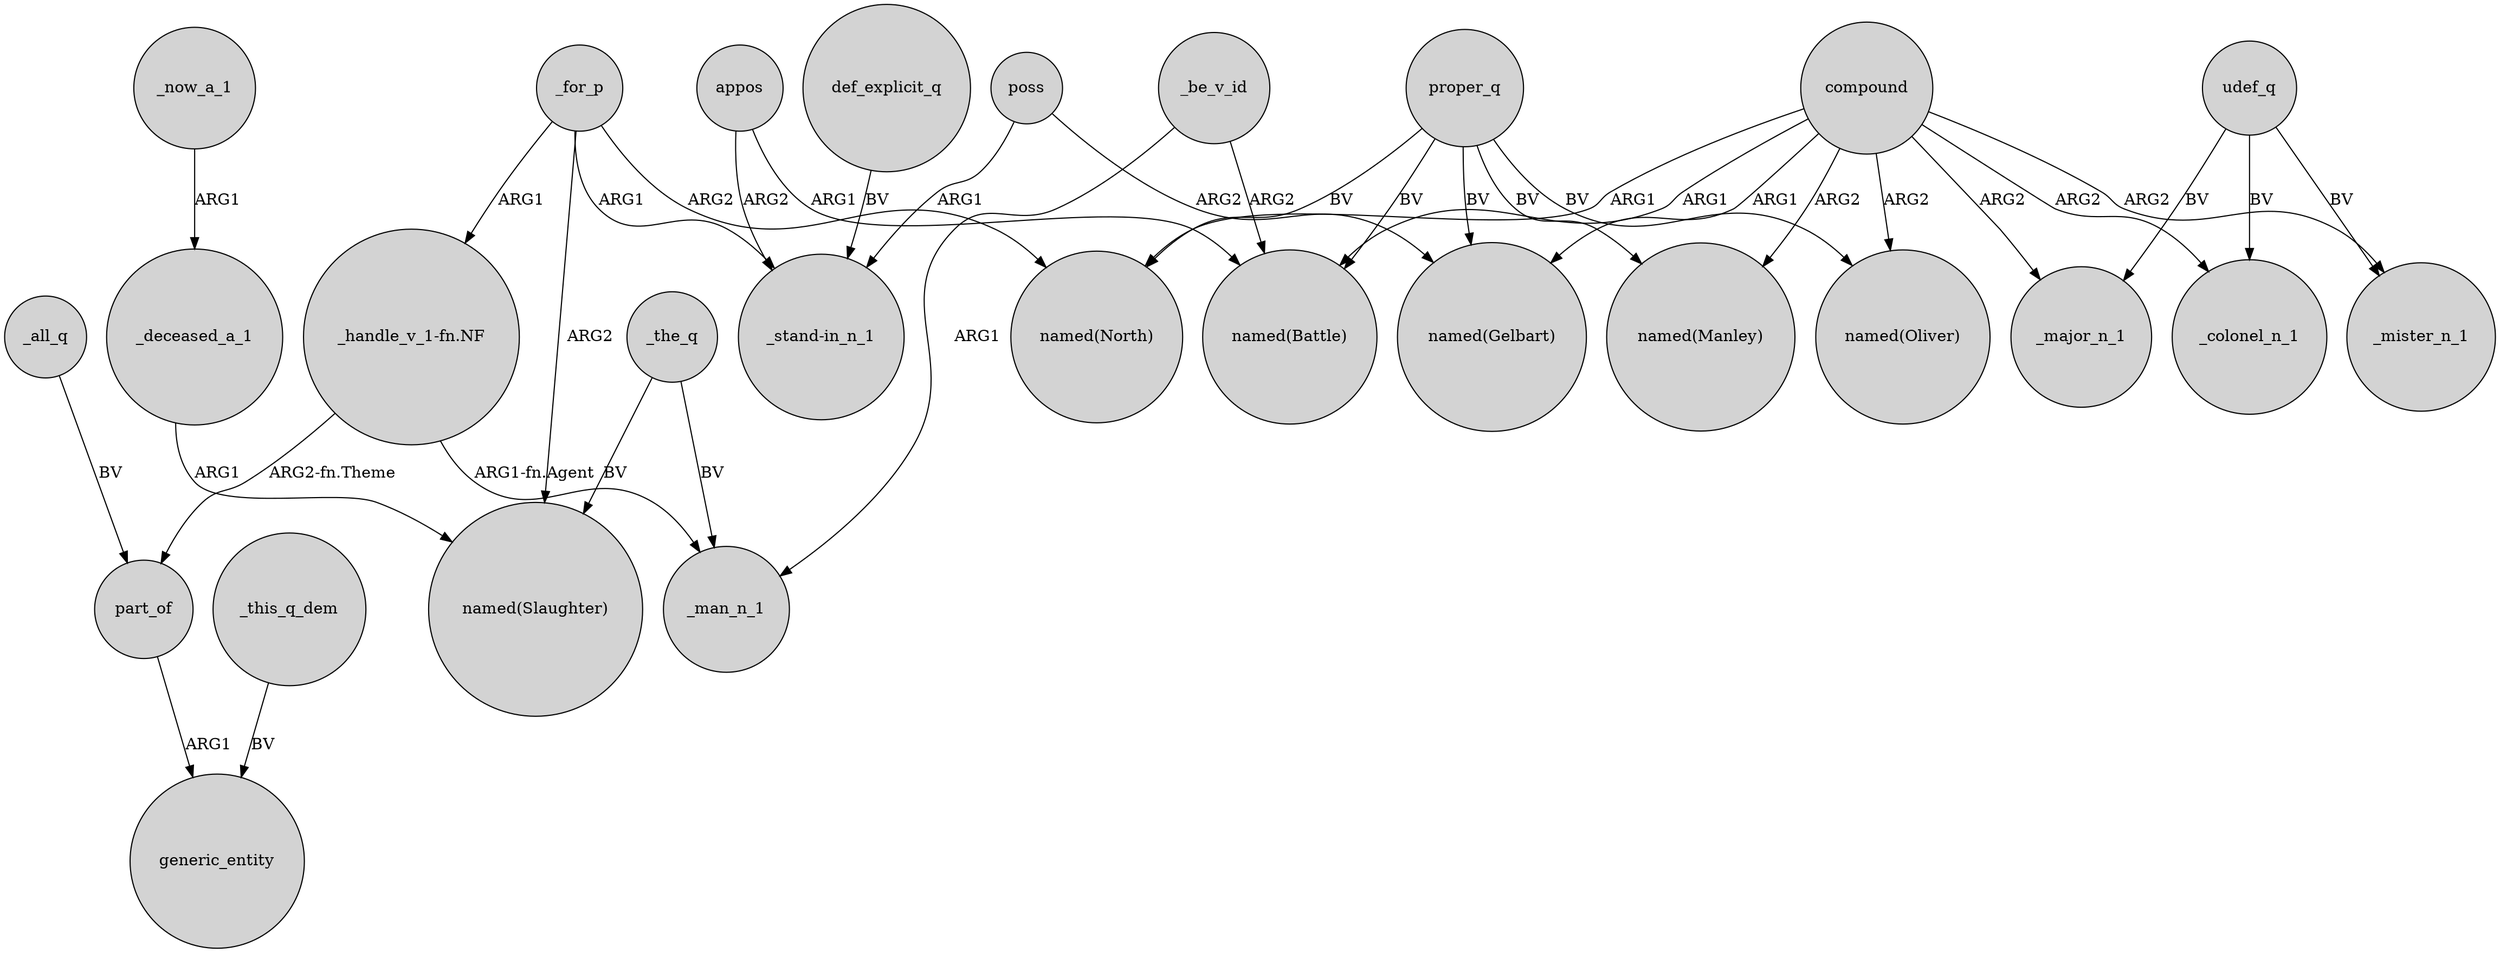 digraph {
	node [shape=circle style=filled]
	"_handle_v_1-fn.NF" -> part_of [label="ARG2-fn.Theme"]
	def_explicit_q -> "_stand-in_n_1" [label=BV]
	proper_q -> "named(North)" [label=BV]
	_all_q -> part_of [label=BV]
	_the_q -> _man_n_1 [label=BV]
	_for_p -> "named(North)" [label=ARG2]
	compound -> "named(North)" [label=ARG1]
	compound -> "named(Manley)" [label=ARG2]
	compound -> _mister_n_1 [label=ARG2]
	appos -> "named(Battle)" [label=ARG1]
	poss -> "_stand-in_n_1" [label=ARG1]
	poss -> "named(Gelbart)" [label=ARG2]
	udef_q -> _mister_n_1 [label=BV]
	compound -> _major_n_1 [label=ARG2]
	_be_v_id -> "named(Battle)" [label=ARG2]
	compound -> "named(Gelbart)" [label=ARG1]
	part_of -> generic_entity [label=ARG1]
	"_handle_v_1-fn.NF" -> _man_n_1 [label="ARG1-fn.Agent"]
	proper_q -> "named(Manley)" [label=BV]
	proper_q -> "named(Gelbart)" [label=BV]
	_this_q_dem -> generic_entity [label=BV]
	proper_q -> "named(Battle)" [label=BV]
	proper_q -> "named(Oliver)" [label=BV]
	_the_q -> "named(Slaughter)" [label=BV]
	_now_a_1 -> _deceased_a_1 [label=ARG1]
	compound -> "named(Battle)" [label=ARG1]
	appos -> "_stand-in_n_1" [label=ARG2]
	compound -> "named(Oliver)" [label=ARG2]
	udef_q -> _major_n_1 [label=BV]
	_for_p -> "_handle_v_1-fn.NF" [label=ARG1]
	_deceased_a_1 -> "named(Slaughter)" [label=ARG1]
	compound -> _colonel_n_1 [label=ARG2]
	udef_q -> _colonel_n_1 [label=BV]
	_for_p -> "_stand-in_n_1" [label=ARG1]
	_be_v_id -> _man_n_1 [label=ARG1]
	_for_p -> "named(Slaughter)" [label=ARG2]
}
